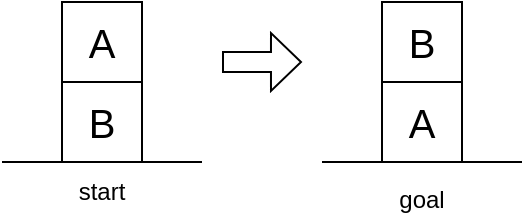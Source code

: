 <mxfile version="16.5.2" type="device"><diagram id="r8ogiY8uB4qGxXzg6cRb" name="Page-1"><mxGraphModel dx="654" dy="430" grid="1" gridSize="10" guides="1" tooltips="1" connect="1" arrows="1" fold="1" page="1" pageScale="1" pageWidth="300" pageHeight="150" math="0" shadow="0"><root><mxCell id="0"/><mxCell id="1" parent="0"/><mxCell id="Cyops-_B1zUC9Qu3noZl-1" value="" style="endArrow=none;html=1;rounded=0;" parent="1" edge="1"><mxGeometry width="50" height="50" relative="1" as="geometry"><mxPoint x="10" y="120" as="sourcePoint"/><mxPoint x="110" y="120" as="targetPoint"/></mxGeometry></mxCell><mxCell id="Cyops-_B1zUC9Qu3noZl-9" value="start" style="text;html=1;strokeColor=none;fillColor=none;align=center;verticalAlign=middle;whiteSpace=wrap;rounded=0;" parent="1" vertex="1"><mxGeometry x="40" y="120" width="40" height="30" as="geometry"/></mxCell><mxCell id="Cyops-_B1zUC9Qu3noZl-11" value="&lt;font style=&quot;font-size: 12px&quot;&gt;goal&lt;/font&gt;" style="text;html=1;strokeColor=none;fillColor=none;align=center;verticalAlign=middle;whiteSpace=wrap;rounded=0;fontSize=20;" parent="1" vertex="1"><mxGeometry x="200" y="120" width="40" height="30" as="geometry"/></mxCell><mxCell id="Cyops-_B1zUC9Qu3noZl-19" value="" style="group" parent="1" vertex="1" connectable="0"><mxGeometry x="200" y="80" width="40" height="40" as="geometry"/></mxCell><mxCell id="Cyops-_B1zUC9Qu3noZl-20" value="" style="whiteSpace=wrap;html=1;aspect=fixed;" parent="Cyops-_B1zUC9Qu3noZl-19" vertex="1"><mxGeometry width="40" height="40" as="geometry"/></mxCell><mxCell id="Cyops-_B1zUC9Qu3noZl-21" value="&lt;font style=&quot;font-size: 20px&quot;&gt;A&lt;/font&gt;" style="text;html=1;strokeColor=none;fillColor=none;align=center;verticalAlign=middle;whiteSpace=wrap;rounded=0;" parent="Cyops-_B1zUC9Qu3noZl-19" vertex="1"><mxGeometry width="40" height="40" as="geometry"/></mxCell><mxCell id="Cyops-_B1zUC9Qu3noZl-22" value="" style="group" parent="1" vertex="1" connectable="0"><mxGeometry x="200" y="40" width="40" height="40" as="geometry"/></mxCell><mxCell id="Cyops-_B1zUC9Qu3noZl-23" value="" style="whiteSpace=wrap;html=1;aspect=fixed;" parent="Cyops-_B1zUC9Qu3noZl-22" vertex="1"><mxGeometry width="40" height="40" as="geometry"/></mxCell><mxCell id="Cyops-_B1zUC9Qu3noZl-24" value="&lt;font style=&quot;font-size: 20px&quot;&gt;B&lt;/font&gt;" style="text;html=1;strokeColor=none;fillColor=none;align=center;verticalAlign=middle;whiteSpace=wrap;rounded=0;" parent="Cyops-_B1zUC9Qu3noZl-22" vertex="1"><mxGeometry width="40" height="40" as="geometry"/></mxCell><mxCell id="KfjjlJhlWMhC8X2m5rmi-1" value="" style="group;shadow=0;" parent="1" vertex="1" connectable="0"><mxGeometry x="40" y="40" width="40" height="40" as="geometry"/></mxCell><mxCell id="KfjjlJhlWMhC8X2m5rmi-2" value="" style="whiteSpace=wrap;html=1;aspect=fixed;" parent="KfjjlJhlWMhC8X2m5rmi-1" vertex="1"><mxGeometry width="40" height="40" as="geometry"/></mxCell><mxCell id="KfjjlJhlWMhC8X2m5rmi-3" value="&lt;font style=&quot;font-size: 20px&quot;&gt;A&lt;/font&gt;" style="text;html=1;strokeColor=none;fillColor=none;align=center;verticalAlign=middle;whiteSpace=wrap;rounded=0;" parent="KfjjlJhlWMhC8X2m5rmi-1" vertex="1"><mxGeometry width="40" height="40" as="geometry"/></mxCell><mxCell id="KfjjlJhlWMhC8X2m5rmi-4" value="" style="group" parent="1" vertex="1" connectable="0"><mxGeometry x="40" y="80" width="40" height="40" as="geometry"/></mxCell><mxCell id="KfjjlJhlWMhC8X2m5rmi-5" value="" style="whiteSpace=wrap;html=1;aspect=fixed;" parent="KfjjlJhlWMhC8X2m5rmi-4" vertex="1"><mxGeometry width="40" height="40" as="geometry"/></mxCell><mxCell id="KfjjlJhlWMhC8X2m5rmi-6" value="&lt;font style=&quot;font-size: 20px&quot;&gt;B&lt;/font&gt;" style="text;html=1;strokeColor=none;fillColor=none;align=center;verticalAlign=middle;whiteSpace=wrap;rounded=0;" parent="KfjjlJhlWMhC8X2m5rmi-4" vertex="1"><mxGeometry width="40" height="40" as="geometry"/></mxCell><mxCell id="KfjjlJhlWMhC8X2m5rmi-7" value="" style="endArrow=none;html=1;rounded=0;" parent="1" edge="1"><mxGeometry width="50" height="50" relative="1" as="geometry"><mxPoint x="170" y="120" as="sourcePoint"/><mxPoint x="270" y="120" as="targetPoint"/></mxGeometry></mxCell><mxCell id="KfjjlJhlWMhC8X2m5rmi-9" value="" style="shape=flexArrow;endArrow=classic;html=1;rounded=0;strokeColor=default;endWidth=18;endSize=4.67;" parent="1" edge="1"><mxGeometry width="50" height="50" relative="1" as="geometry"><mxPoint x="120" y="70" as="sourcePoint"/><mxPoint x="160" y="70" as="targetPoint"/></mxGeometry></mxCell></root></mxGraphModel></diagram></mxfile>